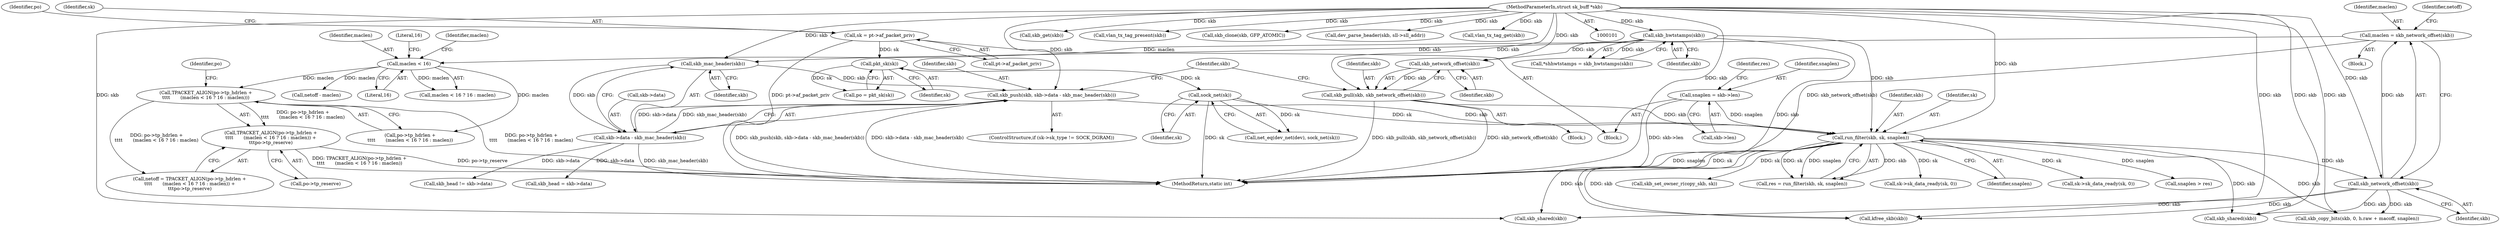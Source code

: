digraph "0_linux_13fcb7bd322164c67926ffe272846d4860196dc6_0@pointer" {
"1000261" [label="(Call,TPACKET_ALIGN(po->tp_hdrlen +\n\t\t\t\t       (maclen < 16 ? 16 : maclen)) +\n\t\t\tpo->tp_reserve)"];
"1000262" [label="(Call,TPACKET_ALIGN(po->tp_hdrlen +\n\t\t\t\t       (maclen < 16 ? 16 : maclen)))"];
"1000268" [label="(Call,maclen < 16)"];
"1000255" [label="(Call,maclen = skb_network_offset(skb))"];
"1000257" [label="(Call,skb_network_offset(skb))"];
"1000216" [label="(Call,run_filter(skb, sk, snaplen))"];
"1000143" [label="(Call,skb_hwtstamps(skb))"];
"1000102" [label="(MethodParameterIn,struct sk_buff *skb)"];
"1000180" [label="(Call,skb_push(skb, skb->data - skb_mac_header(skb)))"];
"1000186" [label="(Call,skb_mac_header(skb))"];
"1000182" [label="(Call,skb->data - skb_mac_header(skb))"];
"1000196" [label="(Call,skb_pull(skb, skb_network_offset(skb)))"];
"1000198" [label="(Call,skb_network_offset(skb))"];
"1000166" [label="(Call,sock_net(sk))"];
"1000159" [label="(Call,pkt_sk(sk))"];
"1000152" [label="(Call,sk = pt->af_packet_priv)"];
"1000209" [label="(Call,snaplen = skb->len)"];
"1000797" [label="(Call,skb_head != skb->data)"];
"1000268" [label="(Call,maclen < 16)"];
"1000326" [label="(Call,skb_get(skb))"];
"1000274" [label="(Identifier,po)"];
"1000102" [label="(MethodParameterIn,struct sk_buff *skb)"];
"1000219" [label="(Identifier,snaplen)"];
"1000834" [label="(Call,sk->sk_data_ready(sk, 0))"];
"1000106" [label="(Block,)"];
"1000267" [label="(Call,maclen < 16 ? 16 : maclen)"];
"1000182" [label="(Call,skb->data - skb_mac_header(skb))"];
"1000199" [label="(Identifier,skb)"];
"1000163" [label="(Call,net_eq(dev_net(dev), sock_net(sk)))"];
"1000278" [label="(Call,netoff - maclen)"];
"1000197" [label="(Identifier,skb)"];
"1000157" [label="(Call,po = pkt_sk(sk))"];
"1000167" [label="(Identifier,sk)"];
"1000180" [label="(Call,skb_push(skb, skb->data - skb_mac_header(skb)))"];
"1000144" [label="(Identifier,skb)"];
"1000196" [label="(Call,skb_pull(skb, skb_network_offset(skb)))"];
"1000166" [label="(Call,sock_net(sk))"];
"1000225" [label="(Call,snaplen > res)"];
"1000270" [label="(Literal,16)"];
"1000816" [label="(Call,kfree_skb(skb))"];
"1000649" [label="(Call,vlan_tx_tag_present(skb))"];
"1000174" [label="(ControlStructure,if (sk->sk_type != SOCK_DGRAM))"];
"1000253" [label="(Block,)"];
"1000256" [label="(Identifier,maclen)"];
"1000258" [label="(Identifier,skb)"];
"1000141" [label="(Call,*shhwtstamps = skb_hwtstamps(skb))"];
"1000840" [label="(MethodReturn,static int)"];
"1000255" [label="(Call,maclen = skb_network_offset(skb))"];
"1000319" [label="(Call,skb_clone(skb, GFP_ATOMIC))"];
"1000328" [label="(Call,skb_head = skb->data)"];
"1000260" [label="(Identifier,netoff)"];
"1000186" [label="(Call,skb_mac_header(skb))"];
"1000701" [label="(Call,dev_parse_header(skb, sll->sll_addr))"];
"1000802" [label="(Call,skb_shared(skb))"];
"1000262" [label="(Call,TPACKET_ALIGN(po->tp_hdrlen +\n\t\t\t\t       (maclen < 16 ? 16 : maclen)))"];
"1000187" [label="(Identifier,skb)"];
"1000257" [label="(Call,skb_network_offset(skb))"];
"1000152" [label="(Call,sk = pt->af_packet_priv)"];
"1000211" [label="(Call,skb->len)"];
"1000263" [label="(Call,po->tp_hdrlen +\n\t\t\t\t       (maclen < 16 ? 16 : maclen))"];
"1000272" [label="(Identifier,maclen)"];
"1000269" [label="(Identifier,maclen)"];
"1000216" [label="(Call,run_filter(skb, sk, snaplen))"];
"1000159" [label="(Call,pkt_sk(sk))"];
"1000335" [label="(Call,skb_set_owner_r(copy_skb, sk))"];
"1000198" [label="(Call,skb_network_offset(skb))"];
"1000259" [label="(Call,netoff = TPACKET_ALIGN(po->tp_hdrlen +\n\t\t\t\t       (maclen < 16 ? 16 : maclen)) +\n\t\t\tpo->tp_reserve)"];
"1000217" [label="(Identifier,skb)"];
"1000183" [label="(Call,skb->data)"];
"1000195" [label="(Block,)"];
"1000158" [label="(Identifier,po)"];
"1000210" [label="(Identifier,snaplen)"];
"1000273" [label="(Call,po->tp_reserve)"];
"1000218" [label="(Identifier,sk)"];
"1000214" [label="(Call,res = run_filter(skb, sk, snaplen))"];
"1000791" [label="(Call,sk->sk_data_ready(sk, 0))"];
"1000261" [label="(Call,TPACKET_ALIGN(po->tp_hdrlen +\n\t\t\t\t       (maclen < 16 ? 16 : maclen)) +\n\t\t\tpo->tp_reserve)"];
"1000181" [label="(Identifier,skb)"];
"1000271" [label="(Literal,16)"];
"1000203" [label="(Identifier,skb)"];
"1000209" [label="(Call,snaplen = skb->len)"];
"1000154" [label="(Call,pt->af_packet_priv)"];
"1000143" [label="(Call,skb_hwtstamps(skb))"];
"1000160" [label="(Identifier,sk)"];
"1000658" [label="(Call,vlan_tx_tag_get(skb))"];
"1000314" [label="(Call,skb_shared(skb))"];
"1000215" [label="(Identifier,res)"];
"1000153" [label="(Identifier,sk)"];
"1000420" [label="(Call,skb_copy_bits(skb, 0, h.raw + macoff, snaplen))"];
"1000261" -> "1000259"  [label="AST: "];
"1000261" -> "1000273"  [label="CFG: "];
"1000262" -> "1000261"  [label="AST: "];
"1000273" -> "1000261"  [label="AST: "];
"1000259" -> "1000261"  [label="CFG: "];
"1000261" -> "1000840"  [label="DDG: TPACKET_ALIGN(po->tp_hdrlen +\n\t\t\t\t       (maclen < 16 ? 16 : maclen))"];
"1000261" -> "1000840"  [label="DDG: po->tp_reserve"];
"1000262" -> "1000261"  [label="DDG: po->tp_hdrlen +\n\t\t\t\t       (maclen < 16 ? 16 : maclen)"];
"1000262" -> "1000263"  [label="CFG: "];
"1000263" -> "1000262"  [label="AST: "];
"1000274" -> "1000262"  [label="CFG: "];
"1000262" -> "1000840"  [label="DDG: po->tp_hdrlen +\n\t\t\t\t       (maclen < 16 ? 16 : maclen)"];
"1000262" -> "1000259"  [label="DDG: po->tp_hdrlen +\n\t\t\t\t       (maclen < 16 ? 16 : maclen)"];
"1000268" -> "1000262"  [label="DDG: maclen"];
"1000268" -> "1000267"  [label="AST: "];
"1000268" -> "1000270"  [label="CFG: "];
"1000269" -> "1000268"  [label="AST: "];
"1000270" -> "1000268"  [label="AST: "];
"1000271" -> "1000268"  [label="CFG: "];
"1000272" -> "1000268"  [label="CFG: "];
"1000268" -> "1000263"  [label="DDG: maclen"];
"1000255" -> "1000268"  [label="DDG: maclen"];
"1000268" -> "1000267"  [label="DDG: maclen"];
"1000268" -> "1000278"  [label="DDG: maclen"];
"1000255" -> "1000253"  [label="AST: "];
"1000255" -> "1000257"  [label="CFG: "];
"1000256" -> "1000255"  [label="AST: "];
"1000257" -> "1000255"  [label="AST: "];
"1000260" -> "1000255"  [label="CFG: "];
"1000255" -> "1000840"  [label="DDG: skb_network_offset(skb)"];
"1000257" -> "1000255"  [label="DDG: skb"];
"1000257" -> "1000258"  [label="CFG: "];
"1000258" -> "1000257"  [label="AST: "];
"1000216" -> "1000257"  [label="DDG: skb"];
"1000102" -> "1000257"  [label="DDG: skb"];
"1000257" -> "1000314"  [label="DDG: skb"];
"1000257" -> "1000420"  [label="DDG: skb"];
"1000257" -> "1000802"  [label="DDG: skb"];
"1000257" -> "1000816"  [label="DDG: skb"];
"1000216" -> "1000214"  [label="AST: "];
"1000216" -> "1000219"  [label="CFG: "];
"1000217" -> "1000216"  [label="AST: "];
"1000218" -> "1000216"  [label="AST: "];
"1000219" -> "1000216"  [label="AST: "];
"1000214" -> "1000216"  [label="CFG: "];
"1000216" -> "1000840"  [label="DDG: snaplen"];
"1000216" -> "1000840"  [label="DDG: sk"];
"1000216" -> "1000214"  [label="DDG: skb"];
"1000216" -> "1000214"  [label="DDG: sk"];
"1000216" -> "1000214"  [label="DDG: snaplen"];
"1000143" -> "1000216"  [label="DDG: skb"];
"1000180" -> "1000216"  [label="DDG: skb"];
"1000196" -> "1000216"  [label="DDG: skb"];
"1000102" -> "1000216"  [label="DDG: skb"];
"1000166" -> "1000216"  [label="DDG: sk"];
"1000209" -> "1000216"  [label="DDG: snaplen"];
"1000216" -> "1000225"  [label="DDG: snaplen"];
"1000216" -> "1000314"  [label="DDG: skb"];
"1000216" -> "1000335"  [label="DDG: sk"];
"1000216" -> "1000420"  [label="DDG: skb"];
"1000216" -> "1000791"  [label="DDG: sk"];
"1000216" -> "1000802"  [label="DDG: skb"];
"1000216" -> "1000816"  [label="DDG: skb"];
"1000216" -> "1000834"  [label="DDG: sk"];
"1000143" -> "1000141"  [label="AST: "];
"1000143" -> "1000144"  [label="CFG: "];
"1000144" -> "1000143"  [label="AST: "];
"1000141" -> "1000143"  [label="CFG: "];
"1000143" -> "1000141"  [label="DDG: skb"];
"1000102" -> "1000143"  [label="DDG: skb"];
"1000143" -> "1000186"  [label="DDG: skb"];
"1000143" -> "1000198"  [label="DDG: skb"];
"1000143" -> "1000816"  [label="DDG: skb"];
"1000102" -> "1000101"  [label="AST: "];
"1000102" -> "1000840"  [label="DDG: skb"];
"1000102" -> "1000180"  [label="DDG: skb"];
"1000102" -> "1000186"  [label="DDG: skb"];
"1000102" -> "1000196"  [label="DDG: skb"];
"1000102" -> "1000198"  [label="DDG: skb"];
"1000102" -> "1000314"  [label="DDG: skb"];
"1000102" -> "1000319"  [label="DDG: skb"];
"1000102" -> "1000326"  [label="DDG: skb"];
"1000102" -> "1000420"  [label="DDG: skb"];
"1000102" -> "1000649"  [label="DDG: skb"];
"1000102" -> "1000658"  [label="DDG: skb"];
"1000102" -> "1000701"  [label="DDG: skb"];
"1000102" -> "1000802"  [label="DDG: skb"];
"1000102" -> "1000816"  [label="DDG: skb"];
"1000180" -> "1000174"  [label="AST: "];
"1000180" -> "1000182"  [label="CFG: "];
"1000181" -> "1000180"  [label="AST: "];
"1000182" -> "1000180"  [label="AST: "];
"1000203" -> "1000180"  [label="CFG: "];
"1000180" -> "1000840"  [label="DDG: skb->data - skb_mac_header(skb)"];
"1000180" -> "1000840"  [label="DDG: skb_push(skb, skb->data - skb_mac_header(skb))"];
"1000186" -> "1000180"  [label="DDG: skb"];
"1000182" -> "1000180"  [label="DDG: skb->data"];
"1000182" -> "1000180"  [label="DDG: skb_mac_header(skb)"];
"1000186" -> "1000182"  [label="AST: "];
"1000186" -> "1000187"  [label="CFG: "];
"1000187" -> "1000186"  [label="AST: "];
"1000182" -> "1000186"  [label="CFG: "];
"1000186" -> "1000182"  [label="DDG: skb"];
"1000183" -> "1000182"  [label="AST: "];
"1000182" -> "1000840"  [label="DDG: skb_mac_header(skb)"];
"1000182" -> "1000328"  [label="DDG: skb->data"];
"1000182" -> "1000797"  [label="DDG: skb->data"];
"1000196" -> "1000195"  [label="AST: "];
"1000196" -> "1000198"  [label="CFG: "];
"1000197" -> "1000196"  [label="AST: "];
"1000198" -> "1000196"  [label="AST: "];
"1000203" -> "1000196"  [label="CFG: "];
"1000196" -> "1000840"  [label="DDG: skb_pull(skb, skb_network_offset(skb))"];
"1000196" -> "1000840"  [label="DDG: skb_network_offset(skb)"];
"1000198" -> "1000196"  [label="DDG: skb"];
"1000198" -> "1000199"  [label="CFG: "];
"1000199" -> "1000198"  [label="AST: "];
"1000166" -> "1000163"  [label="AST: "];
"1000166" -> "1000167"  [label="CFG: "];
"1000167" -> "1000166"  [label="AST: "];
"1000163" -> "1000166"  [label="CFG: "];
"1000166" -> "1000840"  [label="DDG: sk"];
"1000166" -> "1000163"  [label="DDG: sk"];
"1000159" -> "1000166"  [label="DDG: sk"];
"1000159" -> "1000157"  [label="AST: "];
"1000159" -> "1000160"  [label="CFG: "];
"1000160" -> "1000159"  [label="AST: "];
"1000157" -> "1000159"  [label="CFG: "];
"1000159" -> "1000157"  [label="DDG: sk"];
"1000152" -> "1000159"  [label="DDG: sk"];
"1000152" -> "1000106"  [label="AST: "];
"1000152" -> "1000154"  [label="CFG: "];
"1000153" -> "1000152"  [label="AST: "];
"1000154" -> "1000152"  [label="AST: "];
"1000158" -> "1000152"  [label="CFG: "];
"1000152" -> "1000840"  [label="DDG: pt->af_packet_priv"];
"1000209" -> "1000106"  [label="AST: "];
"1000209" -> "1000211"  [label="CFG: "];
"1000210" -> "1000209"  [label="AST: "];
"1000211" -> "1000209"  [label="AST: "];
"1000215" -> "1000209"  [label="CFG: "];
"1000209" -> "1000840"  [label="DDG: skb->len"];
}
